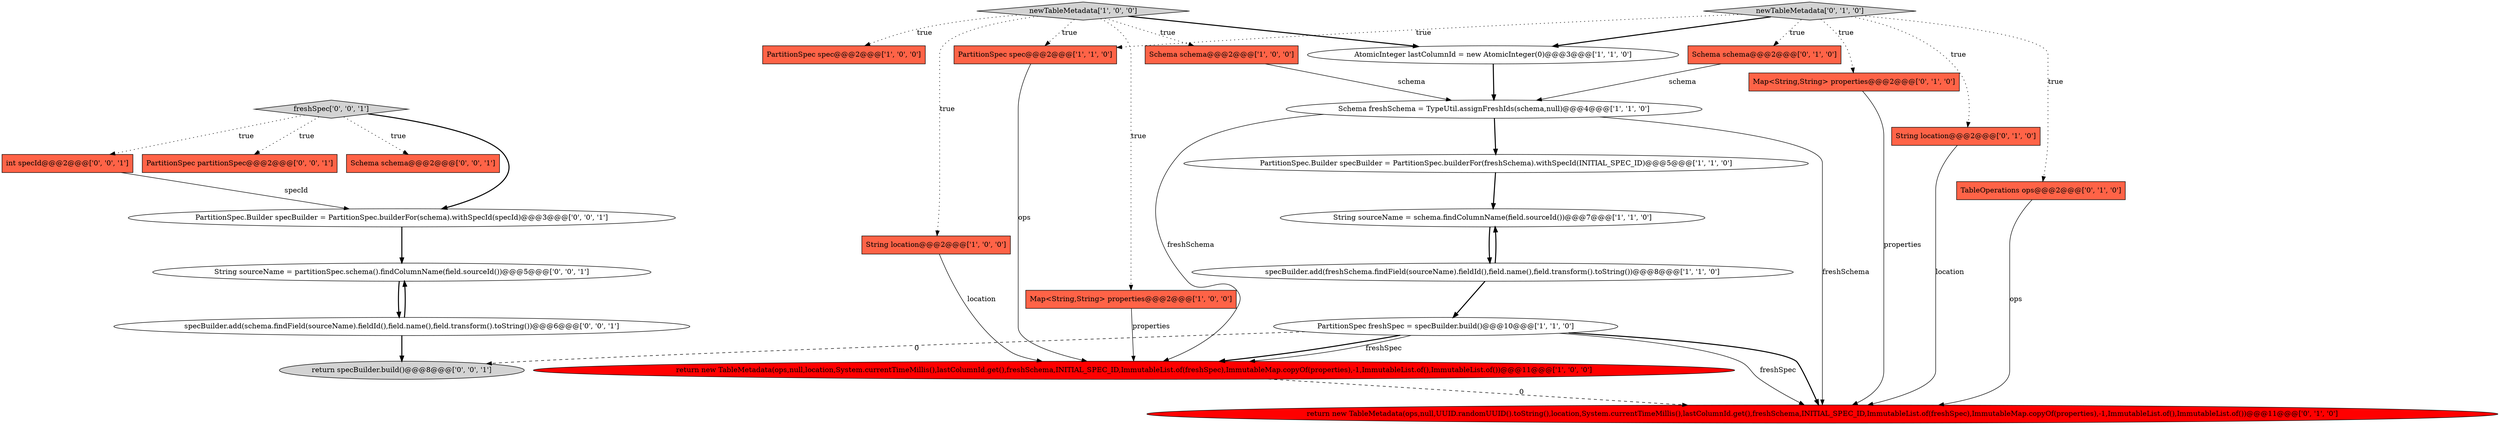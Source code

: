 digraph {
25 [style = filled, label = "freshSpec['0', '0', '1']", fillcolor = lightgray, shape = diamond image = "AAA0AAABBB3BBB"];
2 [style = filled, label = "PartitionSpec spec@@@2@@@['1', '0', '0']", fillcolor = tomato, shape = box image = "AAA0AAABBB1BBB"];
26 [style = filled, label = "return specBuilder.build()@@@8@@@['0', '0', '1']", fillcolor = lightgray, shape = ellipse image = "AAA0AAABBB3BBB"];
11 [style = filled, label = "PartitionSpec spec@@@2@@@['1', '1', '0']", fillcolor = tomato, shape = box image = "AAA0AAABBB1BBB"];
5 [style = filled, label = "String location@@@2@@@['1', '0', '0']", fillcolor = tomato, shape = box image = "AAA0AAABBB1BBB"];
12 [style = filled, label = "PartitionSpec freshSpec = specBuilder.build()@@@10@@@['1', '1', '0']", fillcolor = white, shape = ellipse image = "AAA0AAABBB1BBB"];
24 [style = filled, label = "PartitionSpec partitionSpec@@@2@@@['0', '0', '1']", fillcolor = tomato, shape = box image = "AAA0AAABBB3BBB"];
10 [style = filled, label = "Schema freshSchema = TypeUtil.assignFreshIds(schema,null)@@@4@@@['1', '1', '0']", fillcolor = white, shape = ellipse image = "AAA0AAABBB1BBB"];
22 [style = filled, label = "String sourceName = partitionSpec.schema().findColumnName(field.sourceId())@@@5@@@['0', '0', '1']", fillcolor = white, shape = ellipse image = "AAA0AAABBB3BBB"];
7 [style = filled, label = "newTableMetadata['1', '0', '0']", fillcolor = lightgray, shape = diamond image = "AAA0AAABBB1BBB"];
1 [style = filled, label = "specBuilder.add(freshSchema.findField(sourceName).fieldId(),field.name(),field.transform().toString())@@@8@@@['1', '1', '0']", fillcolor = white, shape = ellipse image = "AAA0AAABBB1BBB"];
17 [style = filled, label = "Map<String,String> properties@@@2@@@['0', '1', '0']", fillcolor = tomato, shape = box image = "AAA0AAABBB2BBB"];
23 [style = filled, label = "Schema schema@@@2@@@['0', '0', '1']", fillcolor = tomato, shape = box image = "AAA0AAABBB3BBB"];
0 [style = filled, label = "Map<String,String> properties@@@2@@@['1', '0', '0']", fillcolor = tomato, shape = box image = "AAA0AAABBB1BBB"];
13 [style = filled, label = "String location@@@2@@@['0', '1', '0']", fillcolor = tomato, shape = box image = "AAA0AAABBB2BBB"];
8 [style = filled, label = "Schema schema@@@2@@@['1', '0', '0']", fillcolor = tomato, shape = box image = "AAA0AAABBB1BBB"];
16 [style = filled, label = "Schema schema@@@2@@@['0', '1', '0']", fillcolor = tomato, shape = box image = "AAA0AAABBB2BBB"];
3 [style = filled, label = "PartitionSpec.Builder specBuilder = PartitionSpec.builderFor(freshSchema).withSpecId(INITIAL_SPEC_ID)@@@5@@@['1', '1', '0']", fillcolor = white, shape = ellipse image = "AAA0AAABBB1BBB"];
9 [style = filled, label = "return new TableMetadata(ops,null,location,System.currentTimeMillis(),lastColumnId.get(),freshSchema,INITIAL_SPEC_ID,ImmutableList.of(freshSpec),ImmutableMap.copyOf(properties),-1,ImmutableList.of(),ImmutableList.of())@@@11@@@['1', '0', '0']", fillcolor = red, shape = ellipse image = "AAA1AAABBB1BBB"];
4 [style = filled, label = "AtomicInteger lastColumnId = new AtomicInteger(0)@@@3@@@['1', '1', '0']", fillcolor = white, shape = ellipse image = "AAA0AAABBB1BBB"];
15 [style = filled, label = "TableOperations ops@@@2@@@['0', '1', '0']", fillcolor = tomato, shape = box image = "AAA0AAABBB2BBB"];
14 [style = filled, label = "newTableMetadata['0', '1', '0']", fillcolor = lightgray, shape = diamond image = "AAA0AAABBB2BBB"];
18 [style = filled, label = "return new TableMetadata(ops,null,UUID.randomUUID().toString(),location,System.currentTimeMillis(),lastColumnId.get(),freshSchema,INITIAL_SPEC_ID,ImmutableList.of(freshSpec),ImmutableMap.copyOf(properties),-1,ImmutableList.of(),ImmutableList.of())@@@11@@@['0', '1', '0']", fillcolor = red, shape = ellipse image = "AAA1AAABBB2BBB"];
21 [style = filled, label = "int specId@@@2@@@['0', '0', '1']", fillcolor = tomato, shape = box image = "AAA0AAABBB3BBB"];
6 [style = filled, label = "String sourceName = schema.findColumnName(field.sourceId())@@@7@@@['1', '1', '0']", fillcolor = white, shape = ellipse image = "AAA0AAABBB1BBB"];
19 [style = filled, label = "specBuilder.add(schema.findField(sourceName).fieldId(),field.name(),field.transform().toString())@@@6@@@['0', '0', '1']", fillcolor = white, shape = ellipse image = "AAA0AAABBB3BBB"];
20 [style = filled, label = "PartitionSpec.Builder specBuilder = PartitionSpec.builderFor(schema).withSpecId(specId)@@@3@@@['0', '0', '1']", fillcolor = white, shape = ellipse image = "AAA0AAABBB3BBB"];
4->10 [style = bold, label=""];
7->2 [style = dotted, label="true"];
16->10 [style = solid, label="schema"];
22->19 [style = bold, label=""];
9->18 [style = dashed, label="0"];
10->9 [style = solid, label="freshSchema"];
10->3 [style = bold, label=""];
3->6 [style = bold, label=""];
25->24 [style = dotted, label="true"];
7->4 [style = bold, label=""];
7->0 [style = dotted, label="true"];
12->9 [style = bold, label=""];
11->9 [style = solid, label="ops"];
15->18 [style = solid, label="ops"];
5->9 [style = solid, label="location"];
14->13 [style = dotted, label="true"];
10->18 [style = solid, label="freshSchema"];
20->22 [style = bold, label=""];
0->9 [style = solid, label="properties"];
7->5 [style = dotted, label="true"];
12->18 [style = solid, label="freshSpec"];
21->20 [style = solid, label="specId"];
14->16 [style = dotted, label="true"];
6->1 [style = bold, label=""];
14->17 [style = dotted, label="true"];
14->15 [style = dotted, label="true"];
25->20 [style = bold, label=""];
12->9 [style = solid, label="freshSpec"];
8->10 [style = solid, label="schema"];
1->6 [style = bold, label=""];
7->11 [style = dotted, label="true"];
12->26 [style = dashed, label="0"];
19->26 [style = bold, label=""];
12->18 [style = bold, label=""];
1->12 [style = bold, label=""];
14->11 [style = dotted, label="true"];
25->23 [style = dotted, label="true"];
17->18 [style = solid, label="properties"];
13->18 [style = solid, label="location"];
7->8 [style = dotted, label="true"];
19->22 [style = bold, label=""];
25->21 [style = dotted, label="true"];
14->4 [style = bold, label=""];
}

